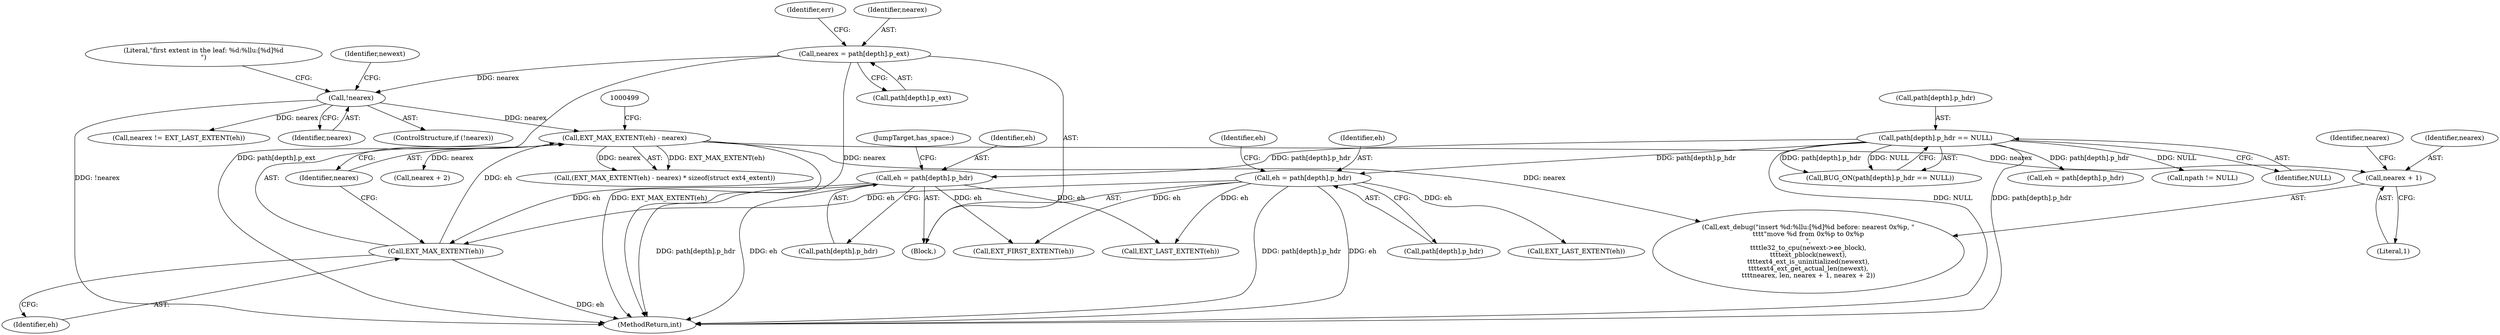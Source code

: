 digraph "0_linux_744692dc059845b2a3022119871846e74d4f6e11_1@pointer" {
"1000522" [label="(Call,nearex + 1)"];
"1000494" [label="(Call,EXT_MAX_EXTENT(eh) - nearex)"];
"1000495" [label="(Call,EXT_MAX_EXTENT(eh))"];
"1000233" [label="(Call,eh = path[depth].p_hdr)"];
"1000150" [label="(Call,path[depth].p_hdr == NULL)"];
"1000354" [label="(Call,eh = path[depth].p_hdr)"];
"1000381" [label="(Call,!nearex)"];
"1000362" [label="(Call,nearex = path[depth].p_ext)"];
"1000149" [label="(Call,BUG_ON(path[depth].p_hdr == NULL))"];
"1000354" [label="(Call,eh = path[depth].p_hdr)"];
"1000493" [label="(Call,(EXT_MAX_EXTENT(eh) - nearex) * sizeof(struct ext4_extent))"];
"1000235" [label="(Call,path[depth].p_hdr)"];
"1000382" [label="(Identifier,nearex)"];
"1000244" [label="(Identifier,eh)"];
"1000508" [label="(Call,ext_debug(\"insert %d:%llu:[%d]%d before: nearest 0x%p, \"\n\t\t\t\t\"move %d from 0x%p to 0x%p\n\",\n\t\t\t\tle32_to_cpu(newext->ee_block),\n\t\t\t\text_pblock(newext),\n\t\t\t\text4_ext_is_uninitialized(newext),\n\t\t\t\text4_ext_get_actual_len(newext),\n\t\t\t\tnearex, len, nearex + 1, nearex + 2))"];
"1000150" [label="(Call,path[depth].p_hdr == NULL)"];
"1000233" [label="(Call,eh = path[depth].p_hdr)"];
"1000151" [label="(Call,path[depth].p_hdr)"];
"1000381" [label="(Call,!nearex)"];
"1000217" [label="(Call,eh = path[depth].p_hdr)"];
"1000380" [label="(ControlStructure,if (!nearex))"];
"1000279" [label="(Call,npath != NULL)"];
"1000356" [label="(Call,path[depth].p_hdr)"];
"1000385" [label="(Literal,\"first extent in the leaf: %d:%llu:[%d]%d\n\")"];
"1000522" [label="(Call,nearex + 1)"];
"1000494" [label="(Call,EXT_MAX_EXTENT(eh) - nearex)"];
"1000253" [label="(Call,EXT_LAST_EXTENT(eh))"];
"1000524" [label="(Literal,1)"];
"1000419" [label="(Call,EXT_LAST_EXTENT(eh))"];
"1000497" [label="(Identifier,nearex)"];
"1000361" [label="(JumpTarget,has_space:)"];
"1000417" [label="(Call,nearex != EXT_LAST_EXTENT(eh))"];
"1000495" [label="(Call,EXT_MAX_EXTENT(eh))"];
"1000610" [label="(MethodReturn,int)"];
"1000526" [label="(Identifier,nearex)"];
"1000116" [label="(Block,)"];
"1000523" [label="(Identifier,nearex)"];
"1000402" [label="(Call,EXT_FIRST_EXTENT(eh))"];
"1000355" [label="(Identifier,eh)"];
"1000234" [label="(Identifier,eh)"];
"1000156" [label="(Identifier,NULL)"];
"1000362" [label="(Call,nearex = path[depth].p_ext)"];
"1000370" [label="(Identifier,err)"];
"1000496" [label="(Identifier,eh)"];
"1000363" [label="(Identifier,nearex)"];
"1000364" [label="(Call,path[depth].p_ext)"];
"1000525" [label="(Call,nearex + 2)"];
"1000409" [label="(Identifier,newext)"];
"1000522" -> "1000508"  [label="AST: "];
"1000522" -> "1000524"  [label="CFG: "];
"1000523" -> "1000522"  [label="AST: "];
"1000524" -> "1000522"  [label="AST: "];
"1000526" -> "1000522"  [label="CFG: "];
"1000494" -> "1000522"  [label="DDG: nearex"];
"1000494" -> "1000493"  [label="AST: "];
"1000494" -> "1000497"  [label="CFG: "];
"1000495" -> "1000494"  [label="AST: "];
"1000497" -> "1000494"  [label="AST: "];
"1000499" -> "1000494"  [label="CFG: "];
"1000494" -> "1000610"  [label="DDG: EXT_MAX_EXTENT(eh)"];
"1000494" -> "1000493"  [label="DDG: EXT_MAX_EXTENT(eh)"];
"1000494" -> "1000493"  [label="DDG: nearex"];
"1000495" -> "1000494"  [label="DDG: eh"];
"1000381" -> "1000494"  [label="DDG: nearex"];
"1000494" -> "1000508"  [label="DDG: nearex"];
"1000494" -> "1000525"  [label="DDG: nearex"];
"1000495" -> "1000496"  [label="CFG: "];
"1000496" -> "1000495"  [label="AST: "];
"1000497" -> "1000495"  [label="CFG: "];
"1000495" -> "1000610"  [label="DDG: eh"];
"1000233" -> "1000495"  [label="DDG: eh"];
"1000354" -> "1000495"  [label="DDG: eh"];
"1000233" -> "1000116"  [label="AST: "];
"1000233" -> "1000235"  [label="CFG: "];
"1000234" -> "1000233"  [label="AST: "];
"1000235" -> "1000233"  [label="AST: "];
"1000244" -> "1000233"  [label="CFG: "];
"1000233" -> "1000610"  [label="DDG: path[depth].p_hdr"];
"1000233" -> "1000610"  [label="DDG: eh"];
"1000150" -> "1000233"  [label="DDG: path[depth].p_hdr"];
"1000233" -> "1000253"  [label="DDG: eh"];
"1000233" -> "1000402"  [label="DDG: eh"];
"1000233" -> "1000419"  [label="DDG: eh"];
"1000150" -> "1000149"  [label="AST: "];
"1000150" -> "1000156"  [label="CFG: "];
"1000151" -> "1000150"  [label="AST: "];
"1000156" -> "1000150"  [label="AST: "];
"1000149" -> "1000150"  [label="CFG: "];
"1000150" -> "1000610"  [label="DDG: path[depth].p_hdr"];
"1000150" -> "1000610"  [label="DDG: NULL"];
"1000150" -> "1000149"  [label="DDG: path[depth].p_hdr"];
"1000150" -> "1000149"  [label="DDG: NULL"];
"1000150" -> "1000217"  [label="DDG: path[depth].p_hdr"];
"1000150" -> "1000279"  [label="DDG: NULL"];
"1000150" -> "1000354"  [label="DDG: path[depth].p_hdr"];
"1000354" -> "1000116"  [label="AST: "];
"1000354" -> "1000356"  [label="CFG: "];
"1000355" -> "1000354"  [label="AST: "];
"1000356" -> "1000354"  [label="AST: "];
"1000361" -> "1000354"  [label="CFG: "];
"1000354" -> "1000610"  [label="DDG: path[depth].p_hdr"];
"1000354" -> "1000610"  [label="DDG: eh"];
"1000354" -> "1000402"  [label="DDG: eh"];
"1000354" -> "1000419"  [label="DDG: eh"];
"1000381" -> "1000380"  [label="AST: "];
"1000381" -> "1000382"  [label="CFG: "];
"1000382" -> "1000381"  [label="AST: "];
"1000385" -> "1000381"  [label="CFG: "];
"1000409" -> "1000381"  [label="CFG: "];
"1000381" -> "1000610"  [label="DDG: !nearex"];
"1000362" -> "1000381"  [label="DDG: nearex"];
"1000381" -> "1000417"  [label="DDG: nearex"];
"1000362" -> "1000116"  [label="AST: "];
"1000362" -> "1000364"  [label="CFG: "];
"1000363" -> "1000362"  [label="AST: "];
"1000364" -> "1000362"  [label="AST: "];
"1000370" -> "1000362"  [label="CFG: "];
"1000362" -> "1000610"  [label="DDG: path[depth].p_ext"];
"1000362" -> "1000610"  [label="DDG: nearex"];
}

